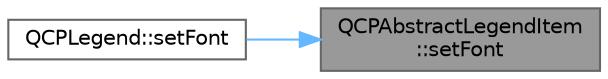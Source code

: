 digraph "QCPAbstractLegendItem::setFont"
{
 // LATEX_PDF_SIZE
  bgcolor="transparent";
  edge [fontname=Helvetica,fontsize=10,labelfontname=Helvetica,labelfontsize=10];
  node [fontname=Helvetica,fontsize=10,shape=box,height=0.2,width=0.4];
  rankdir="RL";
  Node1 [label="QCPAbstractLegendItem\l::setFont",height=0.2,width=0.4,color="gray40", fillcolor="grey60", style="filled", fontcolor="black",tooltip=" "];
  Node1 -> Node2 [dir="back",color="steelblue1",style="solid"];
  Node2 [label="QCPLegend::setFont",height=0.2,width=0.4,color="grey40", fillcolor="white", style="filled",URL="$class_q_c_p_legend.html#aa4cda8499e3cb0f3be415edc02984c73",tooltip=" "];
}
